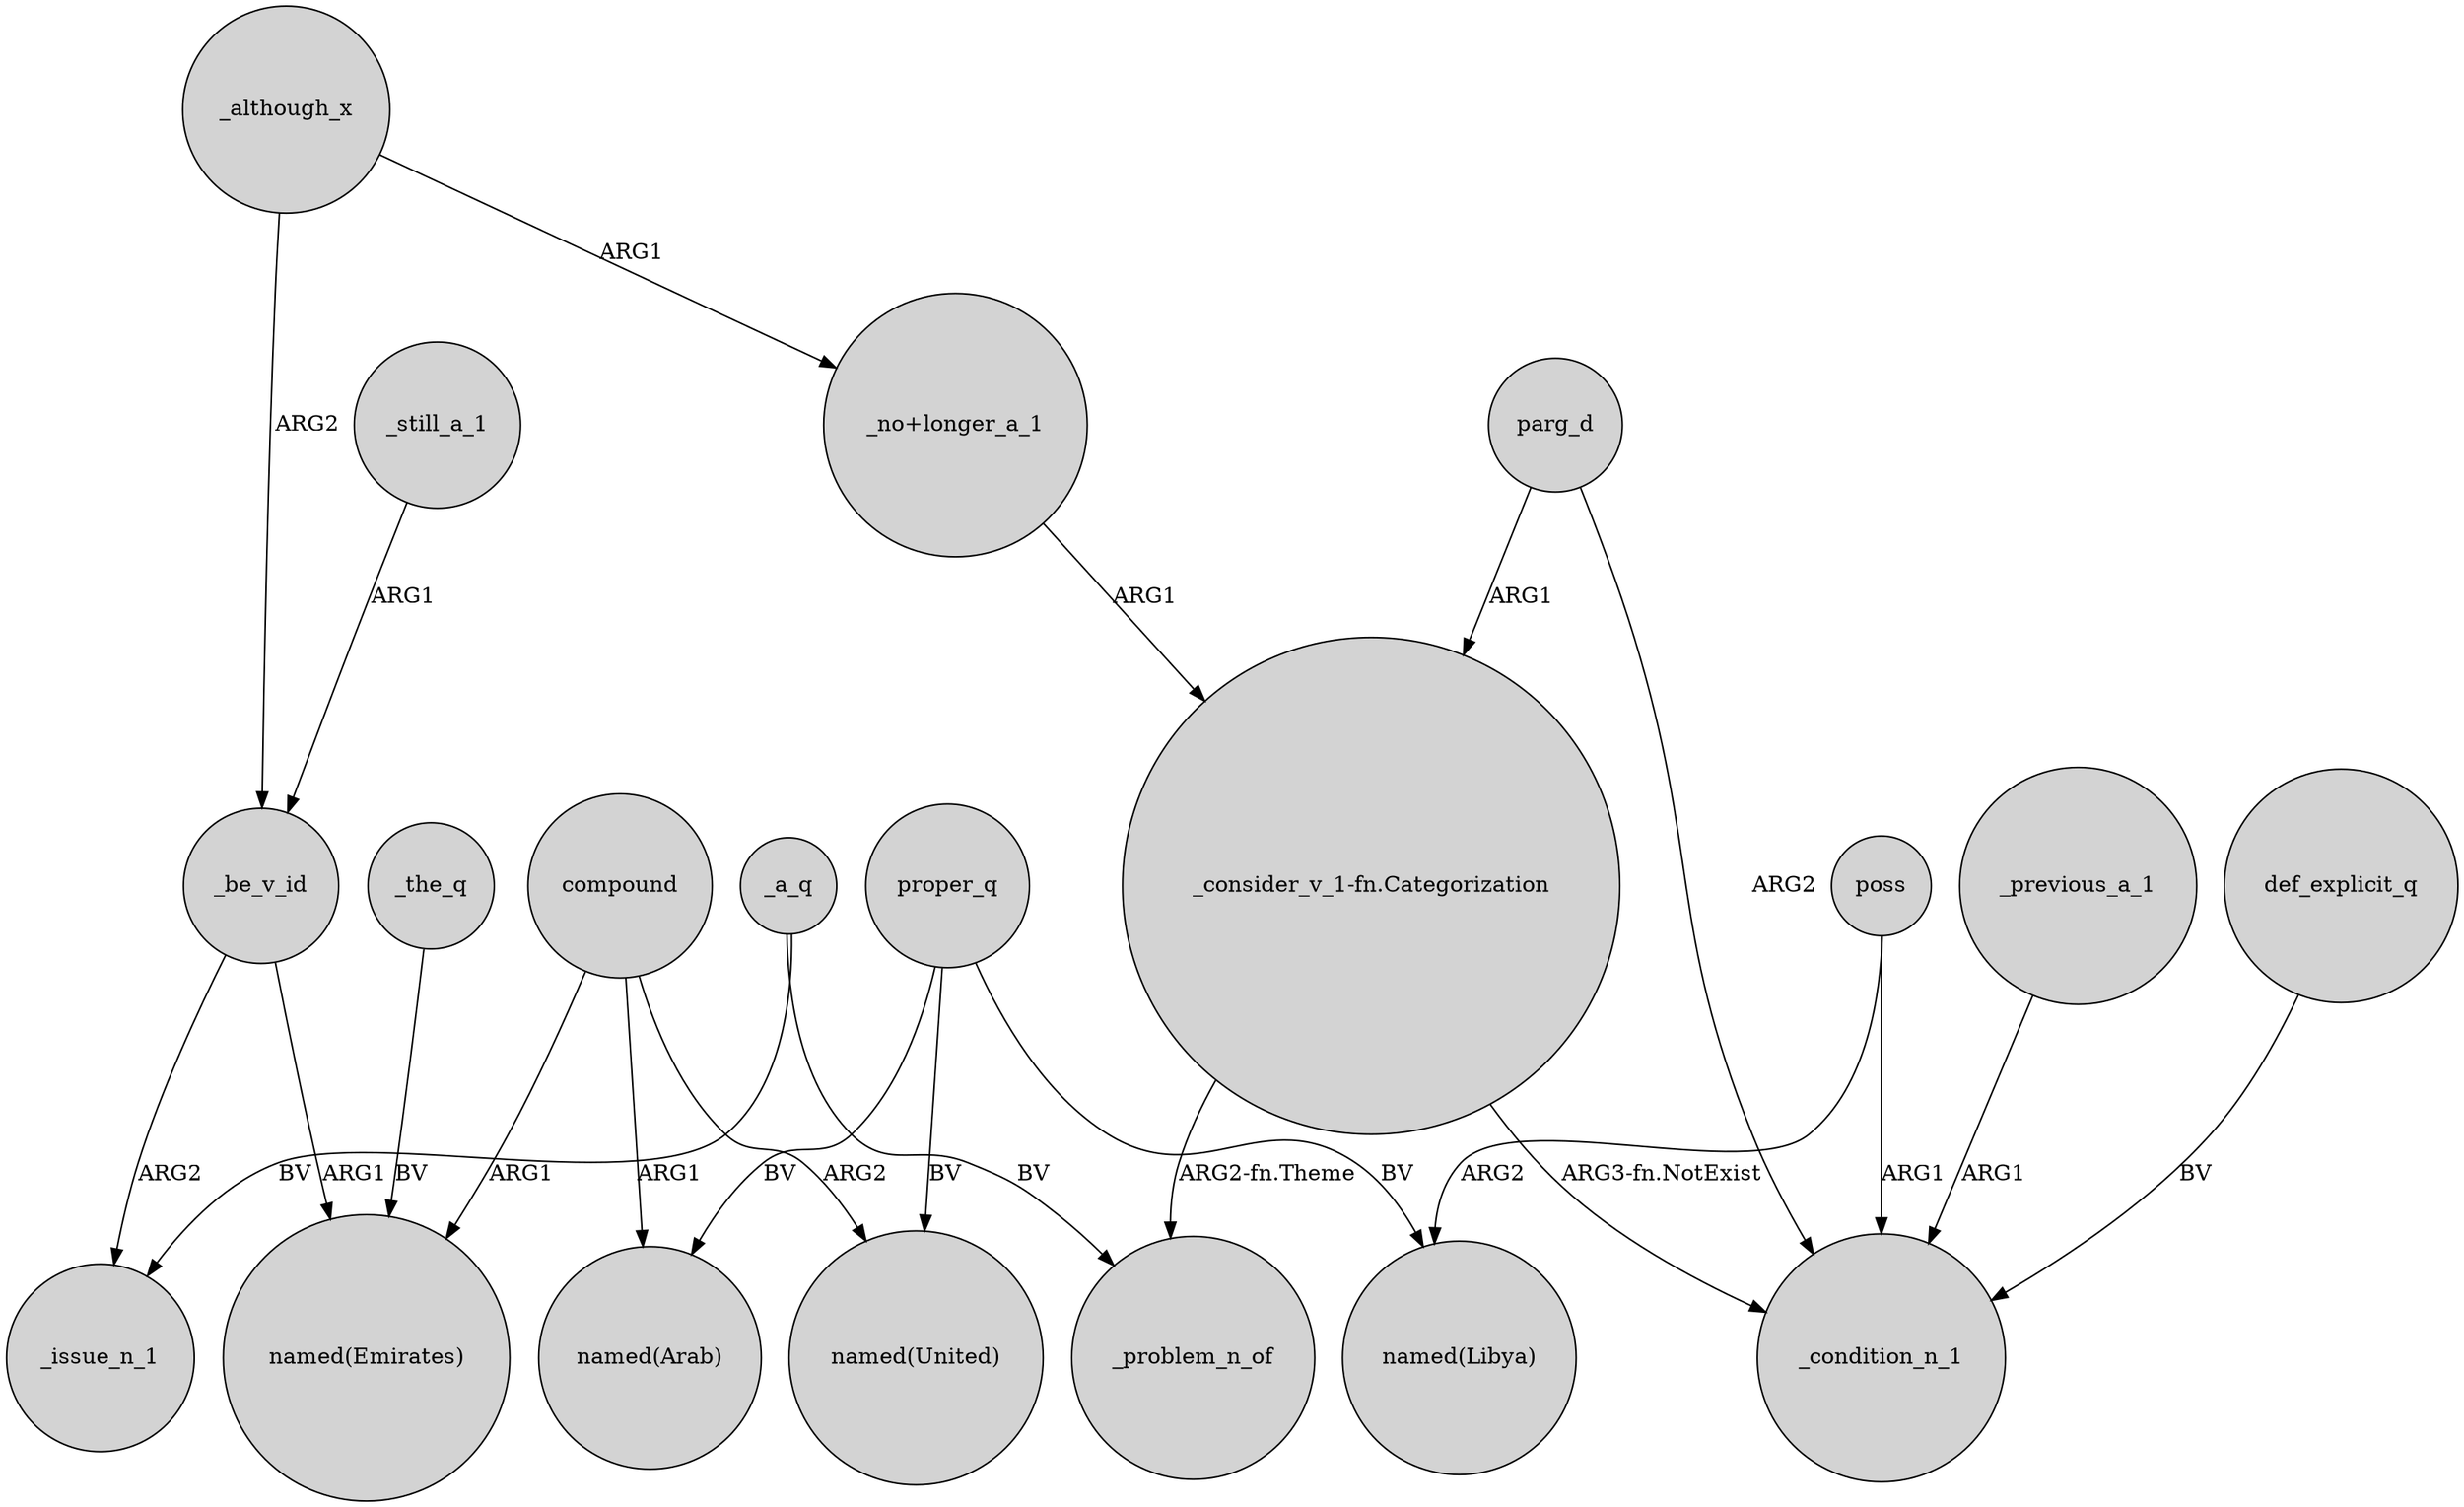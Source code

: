digraph {
	node [shape=circle style=filled]
	_still_a_1 -> _be_v_id [label=ARG1]
	def_explicit_q -> _condition_n_1 [label=BV]
	_a_q -> _issue_n_1 [label=BV]
	poss -> "named(Libya)" [label=ARG2]
	parg_d -> "_consider_v_1-fn.Categorization" [label=ARG1]
	parg_d -> _condition_n_1 [label=ARG2]
	_the_q -> "named(Emirates)" [label=BV]
	proper_q -> "named(Libya)" [label=BV]
	_although_x -> _be_v_id [label=ARG2]
	_be_v_id -> "named(Emirates)" [label=ARG1]
	proper_q -> "named(United)" [label=BV]
	_be_v_id -> _issue_n_1 [label=ARG2]
	"_consider_v_1-fn.Categorization" -> _condition_n_1 [label="ARG3-fn.NotExist"]
	compound -> "named(Emirates)" [label=ARG1]
	poss -> _condition_n_1 [label=ARG1]
	"_no+longer_a_1" -> "_consider_v_1-fn.Categorization" [label=ARG1]
	_previous_a_1 -> _condition_n_1 [label=ARG1]
	_although_x -> "_no+longer_a_1" [label=ARG1]
	compound -> "named(United)" [label=ARG2]
	proper_q -> "named(Arab)" [label=BV]
	"_consider_v_1-fn.Categorization" -> _problem_n_of [label="ARG2-fn.Theme"]
	compound -> "named(Arab)" [label=ARG1]
	_a_q -> _problem_n_of [label=BV]
}
